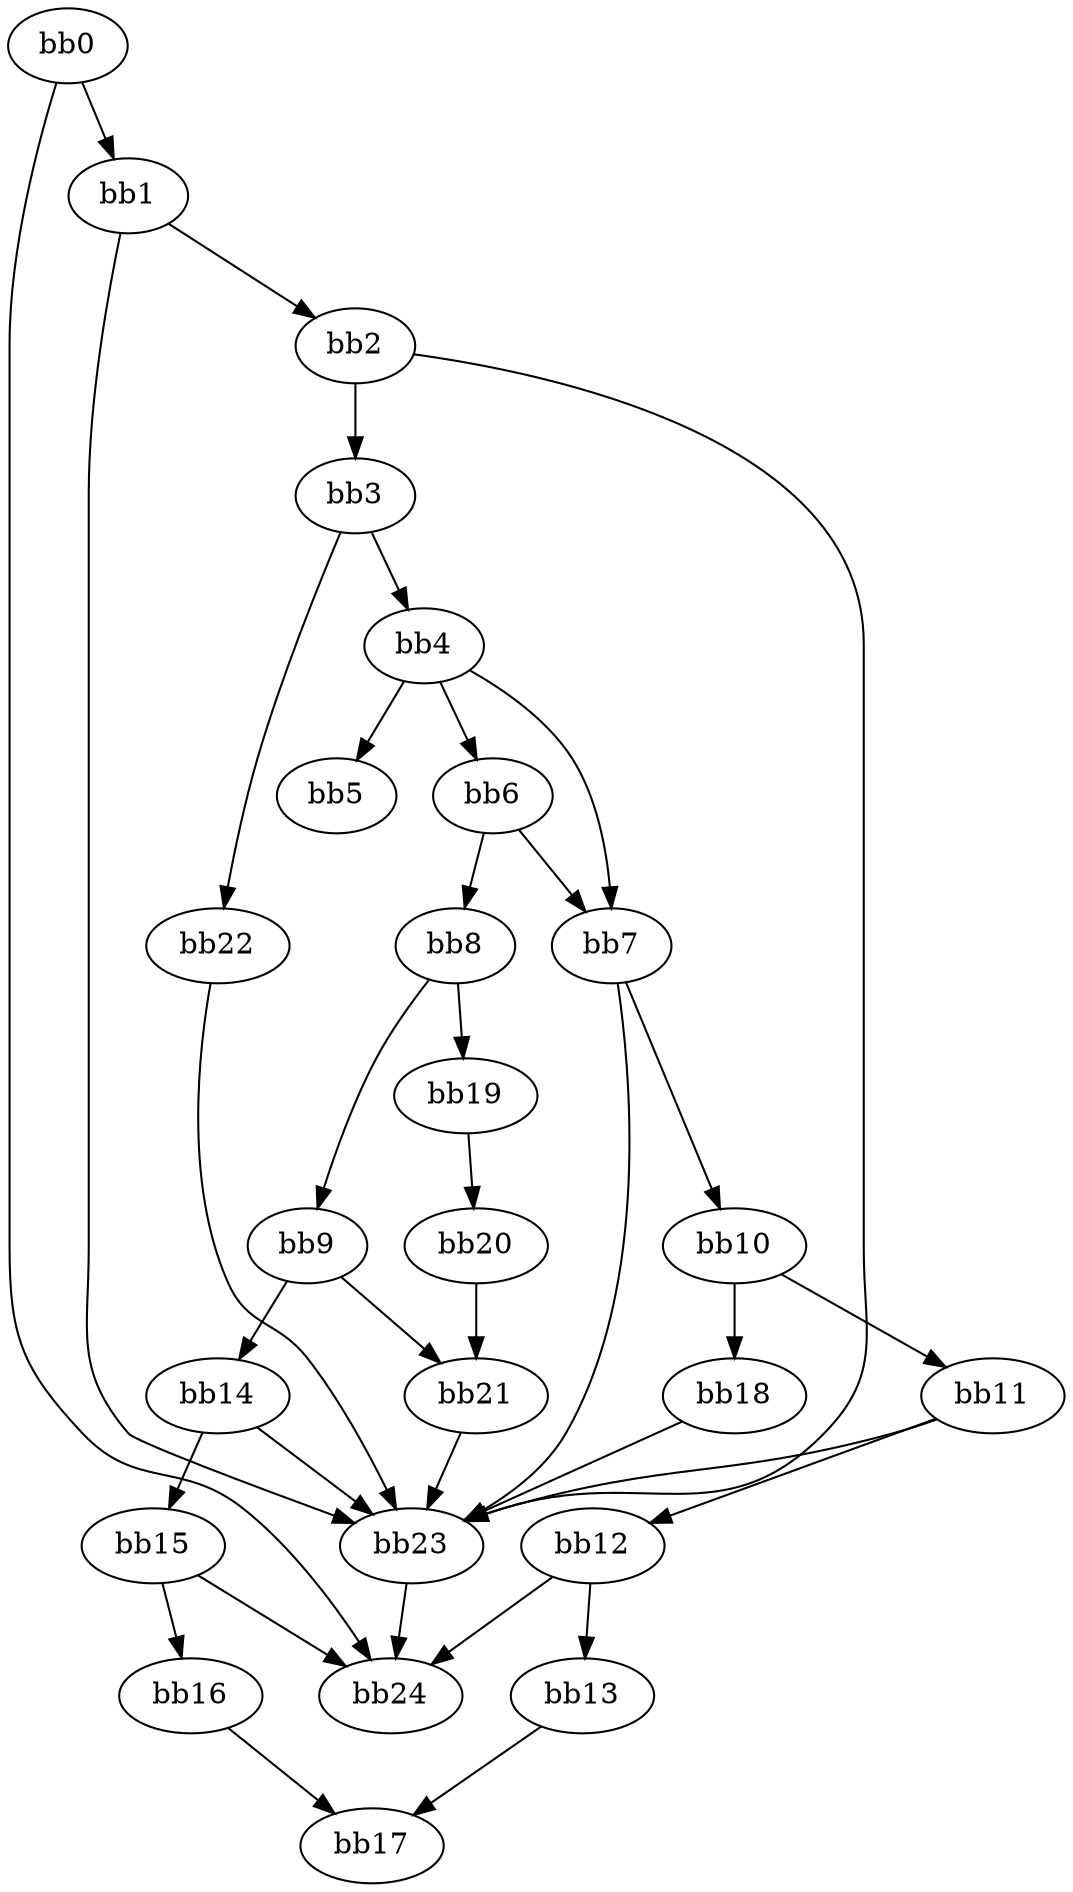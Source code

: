 digraph {
    0 [ label = "bb0\l" ]
    1 [ label = "bb1\l" ]
    2 [ label = "bb2\l" ]
    3 [ label = "bb3\l" ]
    4 [ label = "bb4\l" ]
    5 [ label = "bb5\l" ]
    6 [ label = "bb6\l" ]
    7 [ label = "bb7\l" ]
    8 [ label = "bb8\l" ]
    9 [ label = "bb9\l" ]
    10 [ label = "bb10\l" ]
    11 [ label = "bb11\l" ]
    12 [ label = "bb12\l" ]
    13 [ label = "bb13\l" ]
    14 [ label = "bb14\l" ]
    15 [ label = "bb15\l" ]
    16 [ label = "bb16\l" ]
    17 [ label = "bb17\l" ]
    18 [ label = "bb18\l" ]
    19 [ label = "bb19\l" ]
    20 [ label = "bb20\l" ]
    21 [ label = "bb21\l" ]
    22 [ label = "bb22\l" ]
    23 [ label = "bb23\l" ]
    24 [ label = "bb24\l" ]
    0 -> 1 [ ]
    0 -> 24 [ ]
    1 -> 2 [ ]
    1 -> 23 [ ]
    2 -> 3 [ ]
    2 -> 23 [ ]
    3 -> 4 [ ]
    3 -> 22 [ ]
    4 -> 5 [ ]
    4 -> 6 [ ]
    4 -> 7 [ ]
    6 -> 7 [ ]
    6 -> 8 [ ]
    7 -> 10 [ ]
    7 -> 23 [ ]
    8 -> 9 [ ]
    8 -> 19 [ ]
    9 -> 14 [ ]
    9 -> 21 [ ]
    10 -> 11 [ ]
    10 -> 18 [ ]
    11 -> 12 [ ]
    11 -> 23 [ ]
    12 -> 13 [ ]
    12 -> 24 [ ]
    13 -> 17 [ ]
    14 -> 15 [ ]
    14 -> 23 [ ]
    15 -> 16 [ ]
    15 -> 24 [ ]
    16 -> 17 [ ]
    18 -> 23 [ ]
    19 -> 20 [ ]
    20 -> 21 [ ]
    21 -> 23 [ ]
    22 -> 23 [ ]
    23 -> 24 [ ]
}

